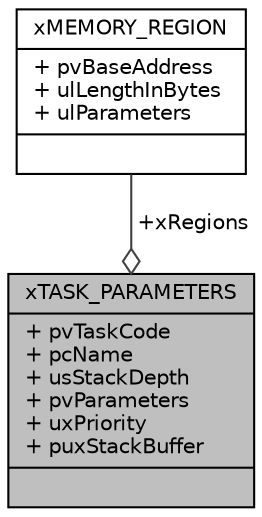 digraph "xTASK_PARAMETERS"
{
  edge [fontname="Helvetica",fontsize="10",labelfontname="Helvetica",labelfontsize="10"];
  node [fontname="Helvetica",fontsize="10",shape=record];
  Node1 [label="{xTASK_PARAMETERS\n|+ pvTaskCode\l+ pcName\l+ usStackDepth\l+ pvParameters\l+ uxPriority\l+ puxStackBuffer\l|}",height=0.2,width=0.4,color="black", fillcolor="grey75", style="filled", fontcolor="black"];
  Node2 -> Node1 [color="grey25",fontsize="10",style="solid",label=" +xRegions" ,arrowhead="odiamond",fontname="Helvetica"];
  Node2 [label="{xMEMORY_REGION\n|+ pvBaseAddress\l+ ulLengthInBytes\l+ ulParameters\l|}",height=0.2,width=0.4,color="black", fillcolor="white", style="filled",URL="$structx_m_e_m_o_r_y___r_e_g_i_o_n.html"];
}
